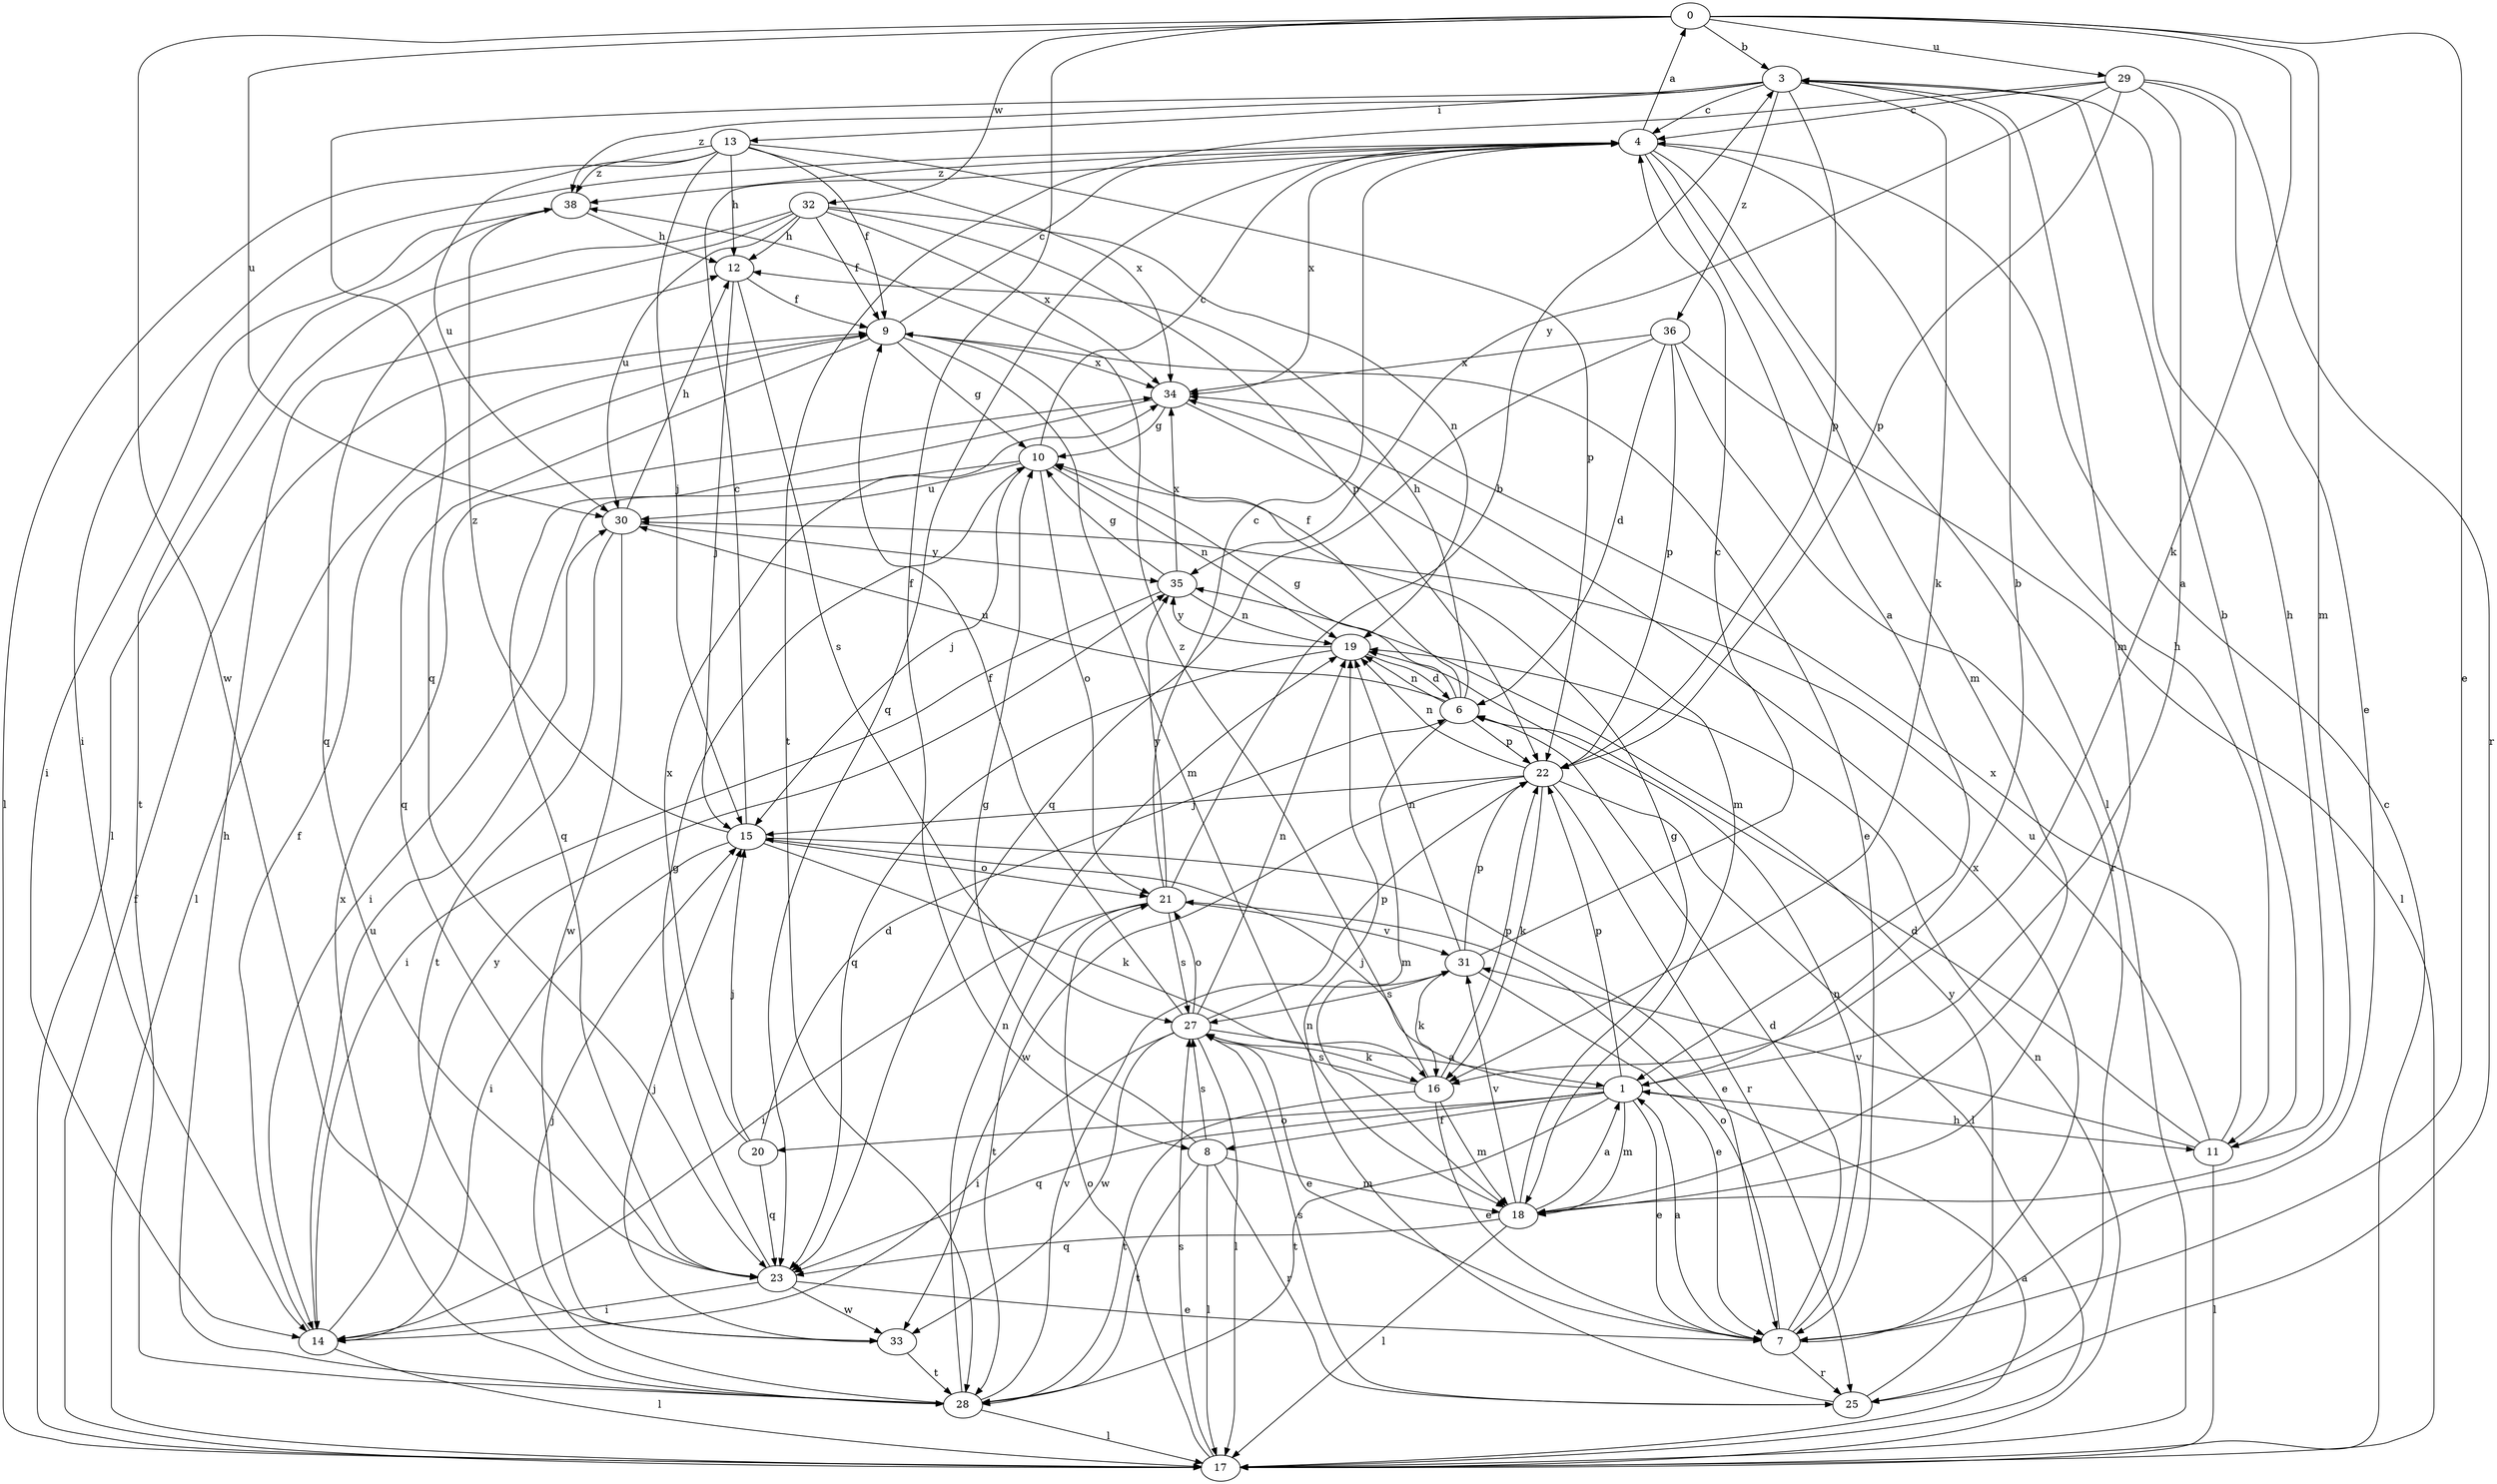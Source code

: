 strict digraph  {
0;
1;
3;
4;
6;
7;
8;
9;
10;
11;
12;
13;
14;
15;
16;
17;
18;
19;
20;
21;
22;
23;
25;
27;
28;
29;
30;
31;
32;
33;
34;
35;
36;
38;
0 -> 3  [label=b];
0 -> 7  [label=e];
0 -> 8  [label=f];
0 -> 16  [label=k];
0 -> 18  [label=m];
0 -> 29  [label=u];
0 -> 30  [label=u];
0 -> 32  [label=w];
0 -> 33  [label=w];
1 -> 3  [label=b];
1 -> 7  [label=e];
1 -> 8  [label=f];
1 -> 11  [label=h];
1 -> 15  [label=j];
1 -> 18  [label=m];
1 -> 20  [label=o];
1 -> 22  [label=p];
1 -> 23  [label=q];
1 -> 28  [label=t];
3 -> 4  [label=c];
3 -> 11  [label=h];
3 -> 13  [label=i];
3 -> 16  [label=k];
3 -> 18  [label=m];
3 -> 22  [label=p];
3 -> 23  [label=q];
3 -> 36  [label=z];
3 -> 38  [label=z];
4 -> 0  [label=a];
4 -> 1  [label=a];
4 -> 11  [label=h];
4 -> 14  [label=i];
4 -> 17  [label=l];
4 -> 18  [label=m];
4 -> 23  [label=q];
4 -> 34  [label=x];
4 -> 38  [label=z];
6 -> 9  [label=f];
6 -> 10  [label=g];
6 -> 12  [label=h];
6 -> 18  [label=m];
6 -> 19  [label=n];
6 -> 22  [label=p];
6 -> 30  [label=u];
7 -> 1  [label=a];
7 -> 6  [label=d];
7 -> 19  [label=n];
7 -> 21  [label=o];
7 -> 25  [label=r];
7 -> 34  [label=x];
8 -> 10  [label=g];
8 -> 17  [label=l];
8 -> 18  [label=m];
8 -> 25  [label=r];
8 -> 27  [label=s];
8 -> 28  [label=t];
9 -> 4  [label=c];
9 -> 7  [label=e];
9 -> 10  [label=g];
9 -> 17  [label=l];
9 -> 18  [label=m];
9 -> 23  [label=q];
9 -> 34  [label=x];
10 -> 4  [label=c];
10 -> 14  [label=i];
10 -> 15  [label=j];
10 -> 19  [label=n];
10 -> 21  [label=o];
10 -> 30  [label=u];
11 -> 3  [label=b];
11 -> 6  [label=d];
11 -> 17  [label=l];
11 -> 30  [label=u];
11 -> 31  [label=v];
11 -> 34  [label=x];
12 -> 9  [label=f];
12 -> 15  [label=j];
12 -> 27  [label=s];
13 -> 9  [label=f];
13 -> 12  [label=h];
13 -> 15  [label=j];
13 -> 17  [label=l];
13 -> 22  [label=p];
13 -> 30  [label=u];
13 -> 34  [label=x];
13 -> 38  [label=z];
14 -> 9  [label=f];
14 -> 17  [label=l];
14 -> 30  [label=u];
14 -> 35  [label=y];
15 -> 4  [label=c];
15 -> 7  [label=e];
15 -> 14  [label=i];
15 -> 16  [label=k];
15 -> 21  [label=o];
15 -> 38  [label=z];
16 -> 7  [label=e];
16 -> 18  [label=m];
16 -> 22  [label=p];
16 -> 27  [label=s];
16 -> 28  [label=t];
16 -> 38  [label=z];
17 -> 1  [label=a];
17 -> 4  [label=c];
17 -> 9  [label=f];
17 -> 19  [label=n];
17 -> 21  [label=o];
17 -> 27  [label=s];
18 -> 1  [label=a];
18 -> 10  [label=g];
18 -> 17  [label=l];
18 -> 23  [label=q];
18 -> 31  [label=v];
19 -> 6  [label=d];
19 -> 23  [label=q];
19 -> 35  [label=y];
20 -> 6  [label=d];
20 -> 15  [label=j];
20 -> 23  [label=q];
20 -> 34  [label=x];
21 -> 3  [label=b];
21 -> 4  [label=c];
21 -> 14  [label=i];
21 -> 27  [label=s];
21 -> 28  [label=t];
21 -> 31  [label=v];
21 -> 35  [label=y];
22 -> 15  [label=j];
22 -> 16  [label=k];
22 -> 17  [label=l];
22 -> 19  [label=n];
22 -> 25  [label=r];
22 -> 33  [label=w];
23 -> 7  [label=e];
23 -> 10  [label=g];
23 -> 14  [label=i];
23 -> 33  [label=w];
25 -> 19  [label=n];
25 -> 27  [label=s];
25 -> 35  [label=y];
27 -> 1  [label=a];
27 -> 7  [label=e];
27 -> 9  [label=f];
27 -> 14  [label=i];
27 -> 16  [label=k];
27 -> 17  [label=l];
27 -> 19  [label=n];
27 -> 21  [label=o];
27 -> 22  [label=p];
27 -> 33  [label=w];
28 -> 12  [label=h];
28 -> 15  [label=j];
28 -> 17  [label=l];
28 -> 19  [label=n];
28 -> 31  [label=v];
28 -> 34  [label=x];
29 -> 1  [label=a];
29 -> 4  [label=c];
29 -> 7  [label=e];
29 -> 22  [label=p];
29 -> 25  [label=r];
29 -> 28  [label=t];
29 -> 35  [label=y];
30 -> 12  [label=h];
30 -> 28  [label=t];
30 -> 33  [label=w];
30 -> 35  [label=y];
31 -> 4  [label=c];
31 -> 7  [label=e];
31 -> 16  [label=k];
31 -> 19  [label=n];
31 -> 22  [label=p];
31 -> 27  [label=s];
32 -> 9  [label=f];
32 -> 12  [label=h];
32 -> 17  [label=l];
32 -> 19  [label=n];
32 -> 22  [label=p];
32 -> 23  [label=q];
32 -> 30  [label=u];
32 -> 34  [label=x];
33 -> 15  [label=j];
33 -> 28  [label=t];
34 -> 10  [label=g];
34 -> 18  [label=m];
34 -> 23  [label=q];
35 -> 10  [label=g];
35 -> 14  [label=i];
35 -> 19  [label=n];
35 -> 34  [label=x];
36 -> 6  [label=d];
36 -> 17  [label=l];
36 -> 22  [label=p];
36 -> 23  [label=q];
36 -> 25  [label=r];
36 -> 34  [label=x];
38 -> 12  [label=h];
38 -> 14  [label=i];
38 -> 28  [label=t];
}
